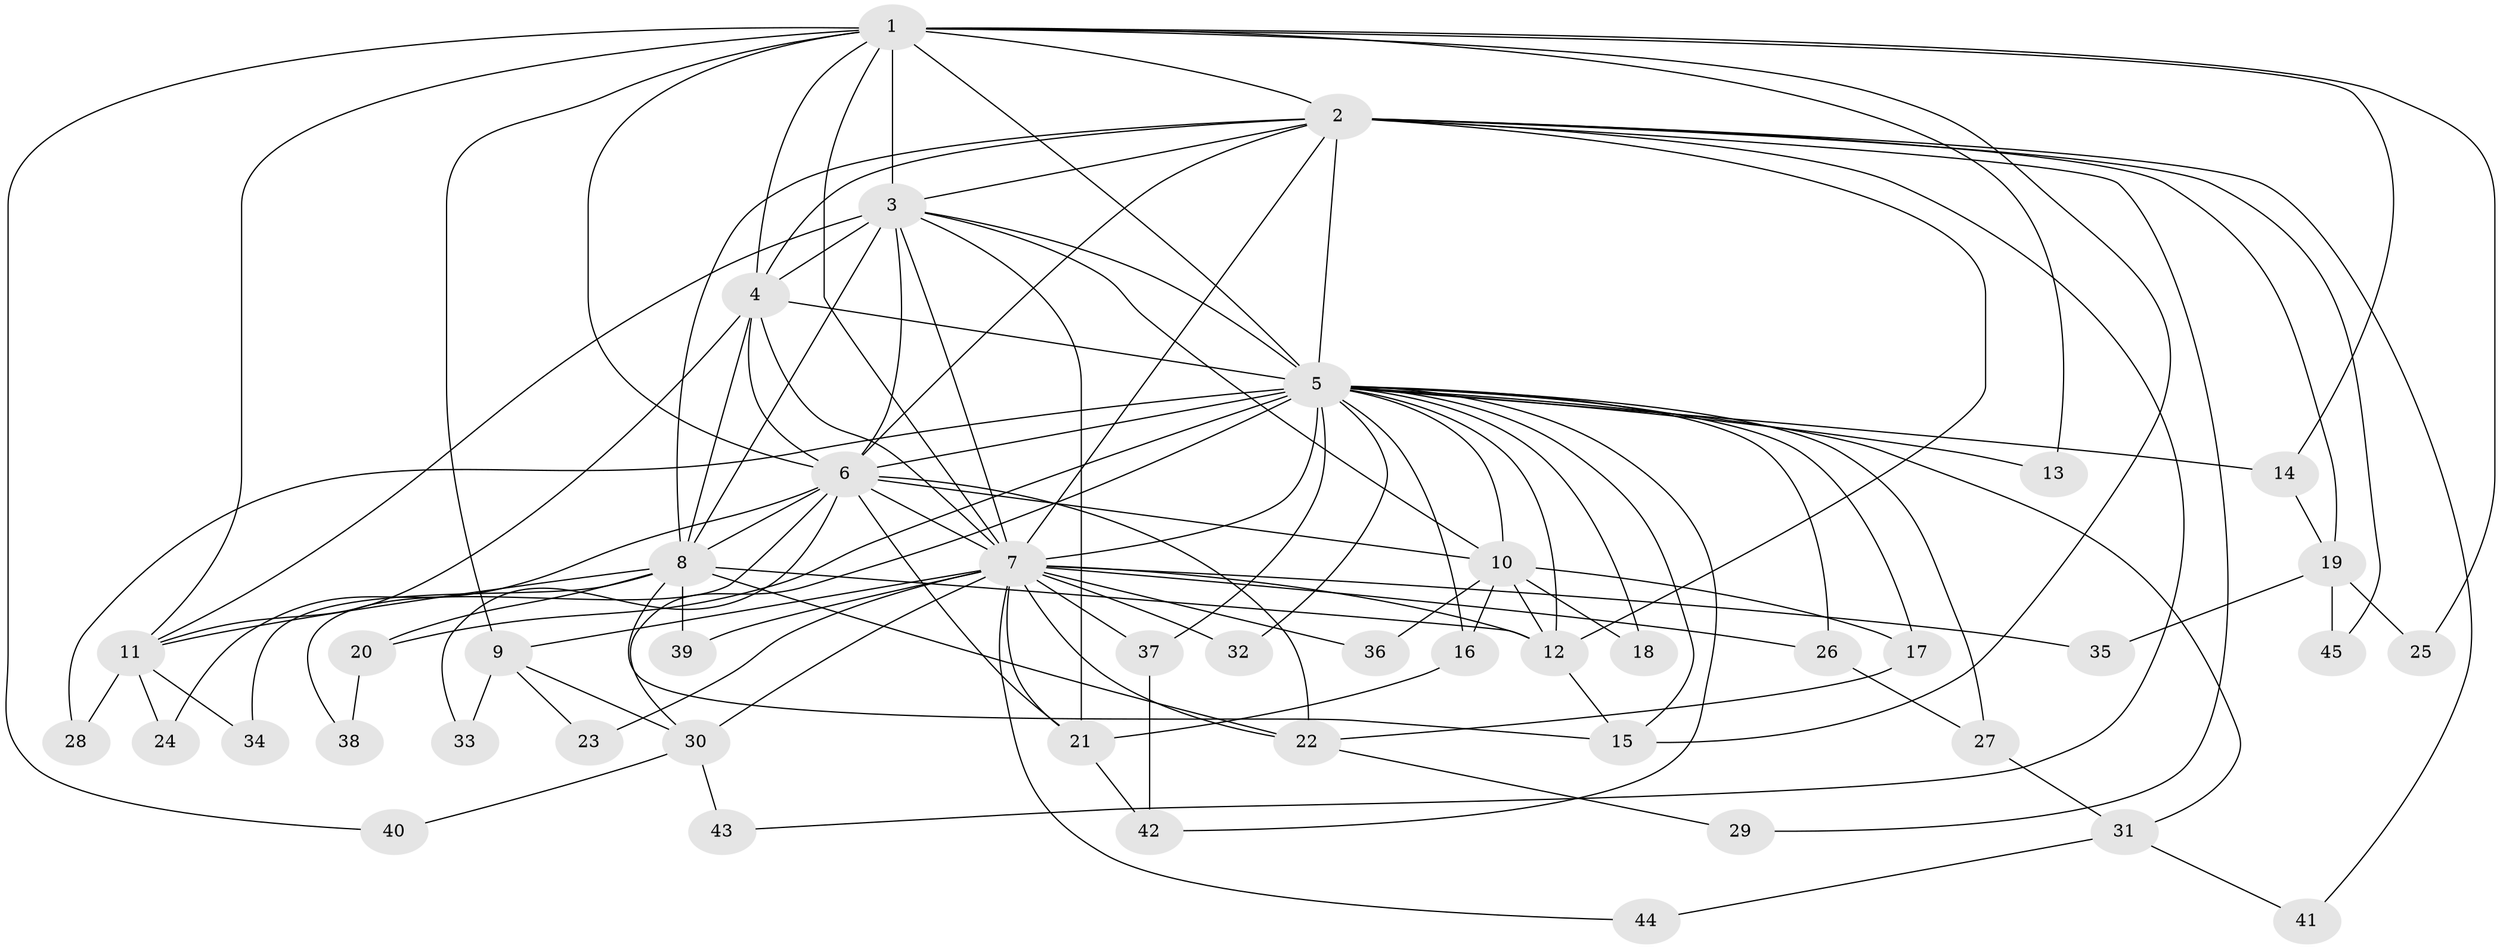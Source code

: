 // original degree distribution, {20: 0.011111111111111112, 17: 0.022222222222222223, 18: 0.011111111111111112, 24: 0.011111111111111112, 15: 0.011111111111111112, 19: 0.011111111111111112, 22: 0.03333333333333333, 2: 0.5666666666666667, 5: 0.044444444444444446, 8: 0.022222222222222223, 3: 0.17777777777777778, 4: 0.07777777777777778}
// Generated by graph-tools (version 1.1) at 2025/34/03/09/25 02:34:41]
// undirected, 45 vertices, 113 edges
graph export_dot {
graph [start="1"]
  node [color=gray90,style=filled];
  1;
  2;
  3;
  4;
  5;
  6;
  7;
  8;
  9;
  10;
  11;
  12;
  13;
  14;
  15;
  16;
  17;
  18;
  19;
  20;
  21;
  22;
  23;
  24;
  25;
  26;
  27;
  28;
  29;
  30;
  31;
  32;
  33;
  34;
  35;
  36;
  37;
  38;
  39;
  40;
  41;
  42;
  43;
  44;
  45;
  1 -- 2 [weight=1.0];
  1 -- 3 [weight=3.0];
  1 -- 4 [weight=2.0];
  1 -- 5 [weight=2.0];
  1 -- 6 [weight=1.0];
  1 -- 7 [weight=3.0];
  1 -- 9 [weight=1.0];
  1 -- 11 [weight=1.0];
  1 -- 13 [weight=1.0];
  1 -- 14 [weight=1.0];
  1 -- 15 [weight=1.0];
  1 -- 25 [weight=1.0];
  1 -- 40 [weight=1.0];
  2 -- 3 [weight=1.0];
  2 -- 4 [weight=3.0];
  2 -- 5 [weight=2.0];
  2 -- 6 [weight=1.0];
  2 -- 7 [weight=2.0];
  2 -- 8 [weight=1.0];
  2 -- 12 [weight=1.0];
  2 -- 19 [weight=1.0];
  2 -- 29 [weight=1.0];
  2 -- 41 [weight=1.0];
  2 -- 43 [weight=1.0];
  2 -- 45 [weight=1.0];
  3 -- 4 [weight=13.0];
  3 -- 5 [weight=2.0];
  3 -- 6 [weight=1.0];
  3 -- 7 [weight=5.0];
  3 -- 8 [weight=5.0];
  3 -- 10 [weight=1.0];
  3 -- 11 [weight=2.0];
  3 -- 21 [weight=7.0];
  4 -- 5 [weight=4.0];
  4 -- 6 [weight=2.0];
  4 -- 7 [weight=4.0];
  4 -- 8 [weight=12.0];
  4 -- 11 [weight=1.0];
  5 -- 6 [weight=2.0];
  5 -- 7 [weight=4.0];
  5 -- 10 [weight=1.0];
  5 -- 12 [weight=1.0];
  5 -- 13 [weight=1.0];
  5 -- 14 [weight=1.0];
  5 -- 15 [weight=1.0];
  5 -- 16 [weight=1.0];
  5 -- 17 [weight=1.0];
  5 -- 18 [weight=1.0];
  5 -- 20 [weight=1.0];
  5 -- 26 [weight=1.0];
  5 -- 27 [weight=1.0];
  5 -- 28 [weight=1.0];
  5 -- 30 [weight=1.0];
  5 -- 31 [weight=1.0];
  5 -- 32 [weight=1.0];
  5 -- 37 [weight=1.0];
  5 -- 42 [weight=1.0];
  6 -- 7 [weight=3.0];
  6 -- 8 [weight=3.0];
  6 -- 10 [weight=1.0];
  6 -- 21 [weight=1.0];
  6 -- 22 [weight=1.0];
  6 -- 24 [weight=1.0];
  6 -- 33 [weight=1.0];
  6 -- 38 [weight=1.0];
  7 -- 9 [weight=1.0];
  7 -- 12 [weight=1.0];
  7 -- 21 [weight=1.0];
  7 -- 22 [weight=1.0];
  7 -- 23 [weight=1.0];
  7 -- 26 [weight=1.0];
  7 -- 30 [weight=2.0];
  7 -- 32 [weight=1.0];
  7 -- 35 [weight=1.0];
  7 -- 36 [weight=1.0];
  7 -- 37 [weight=1.0];
  7 -- 39 [weight=1.0];
  7 -- 44 [weight=1.0];
  8 -- 11 [weight=1.0];
  8 -- 12 [weight=1.0];
  8 -- 15 [weight=1.0];
  8 -- 20 [weight=1.0];
  8 -- 22 [weight=1.0];
  8 -- 34 [weight=1.0];
  8 -- 39 [weight=1.0];
  9 -- 23 [weight=1.0];
  9 -- 30 [weight=1.0];
  9 -- 33 [weight=1.0];
  10 -- 12 [weight=1.0];
  10 -- 16 [weight=1.0];
  10 -- 17 [weight=1.0];
  10 -- 18 [weight=1.0];
  10 -- 36 [weight=1.0];
  11 -- 24 [weight=1.0];
  11 -- 28 [weight=1.0];
  11 -- 34 [weight=1.0];
  12 -- 15 [weight=1.0];
  14 -- 19 [weight=1.0];
  16 -- 21 [weight=2.0];
  17 -- 22 [weight=1.0];
  19 -- 25 [weight=1.0];
  19 -- 35 [weight=1.0];
  19 -- 45 [weight=1.0];
  20 -- 38 [weight=1.0];
  21 -- 42 [weight=1.0];
  22 -- 29 [weight=1.0];
  26 -- 27 [weight=1.0];
  27 -- 31 [weight=1.0];
  30 -- 40 [weight=1.0];
  30 -- 43 [weight=1.0];
  31 -- 41 [weight=1.0];
  31 -- 44 [weight=1.0];
  37 -- 42 [weight=1.0];
}
